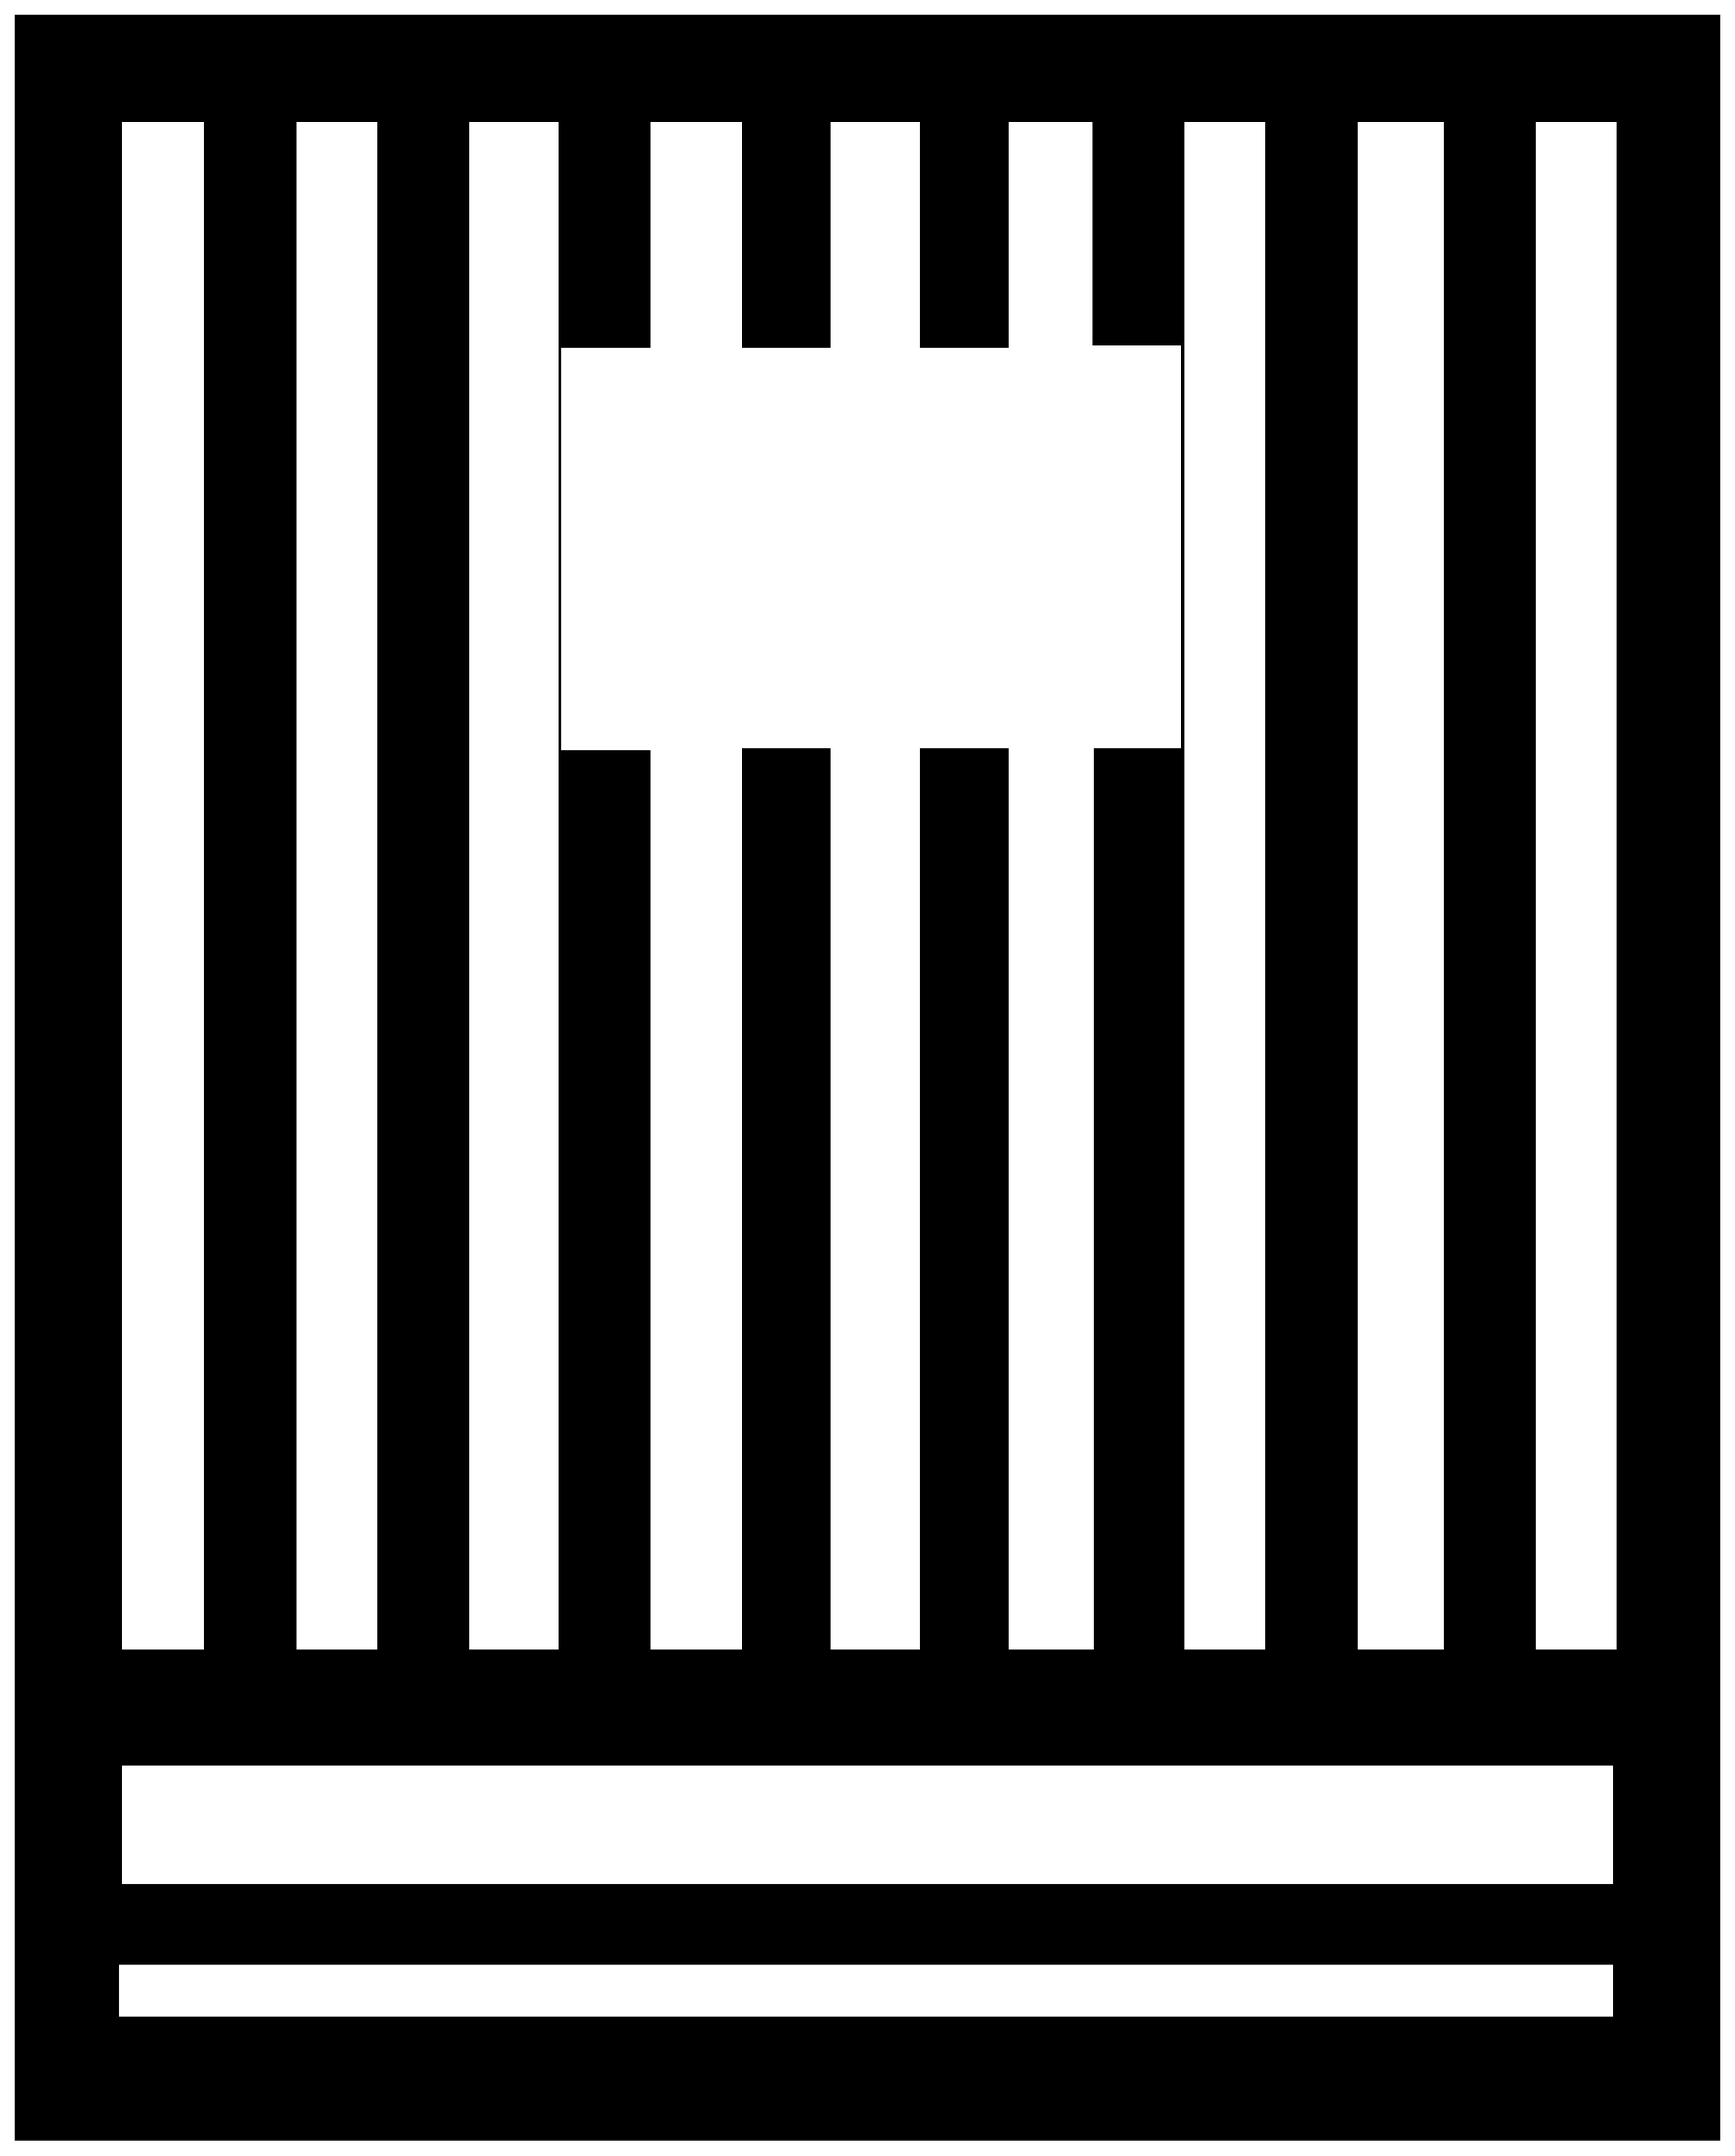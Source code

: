 


\begin{tikzpicture}[y=0.80pt, x=0.80pt, yscale=-1.0, xscale=1.0, inner sep=0pt, outer sep=0pt]
\begin{scope}[shift={(100.0,1723.0)},nonzero rule]
  \path[draw=.,fill=.,line width=1.600pt] (1576.0,332.0) --
    (82.0,332.0) -- (82.0,-1530.0) -- (1576.0,-1530.0) --
    (1576.0,332.0) -- cycle(1487.0,-97.0) -- (1487.0,-1438.0) --
    (1414.0,-1438.0) -- (1414.0,-97.0) -- (1487.0,-97.0) --
    cycle(1335.0,-97.0) -- (1335.0,-1438.0) -- (1258.0,-1438.0)
    -- (1258.0,-97.0) -- (1335.0,-97.0) -- cycle(1179.0,-97.0)
    -- (1179.0,-1438.0) -- (1106.0,-1438.0) -- (1106.0,-97.0) --
    (1179.0,-97.0) -- cycle(1105.0,-887.0) -- (1105.0,-1242.0)
    -- (1027.0,-1242.0) -- (1027.0,-1438.0) -- (952.0,-1438.0)
    -- (952.0,-1240.0) -- (876.0,-1240.0) -- (876.0,-1438.0) --
    (796.0,-1438.0) -- (796.0,-1240.0) -- (720.0,-1240.0) --
    (720.0,-1438.0) -- (638.0,-1438.0) -- (638.0,-1240.0) --
    (560.0,-1240.0) -- (560.0,-885.0) -- (638.0,-885.0) --
    (638.0,-97.0) -- (720.0,-97.0) -- (720.0,-887.0) --
    (796.0,-887.0) -- (796.0,-97.0) -- (876.0,-97.0) --
    (876.0,-887.0) -- (952.0,-887.0) -- (952.0,-97.0) --
    (1029.0,-97.0) -- (1029.0,-887.0) -- (1105.0,-887.0) --
    cycle(559.0,-97.0) -- (559.0,-1438.0) -- (479.0,-1438.0) --
    (479.0,-97.0) -- (559.0,-97.0) -- cycle(400.0,-97.0) --
    (400.0,-1438.0) -- (327.0,-1438.0) -- (327.0,-97.0) --
    (400.0,-97.0) -- cycle(248.0,-97.0) -- (248.0,-1438.0) --
    (174.0,-1438.0) -- (174.0,-97.0) -- (248.0,-97.0) --
    cycle(1484.0,109.0) -- (1484.0,3.0) -- (174.0,3.0) --
    (174.0,109.0) -- (1484.0,109.0) -- cycle(1484.0,225.0) --
    (1484.0,177.0) -- (172.0,177.0) -- (172.0,225.0) --
    (1484.0,225.0) -- cycle;
\end{scope}

\end{tikzpicture}

